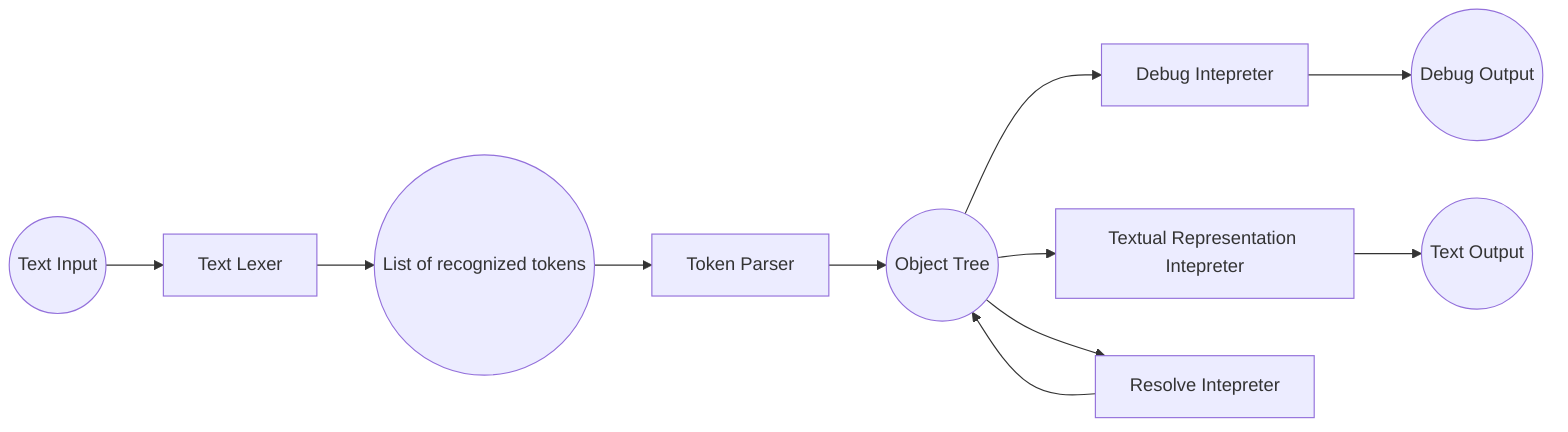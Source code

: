 graph LR
    Input((Text Input))
    DebugOutput((Debug Output))
    TextOutput((Text Output))
	LexifiedInput((List of recognized tokens))
	Tree((Object Tree))
	Lexer[Text Lexer]
	Parser[Token Parser]
	DebugIntepreter[Debug Intepreter]
	TextIntepreter[Textual Representation Intepreter]
	ResolveIntepreter[Resolve Intepreter]
	Input-->Lexer
	Lexer-->LexifiedInput
	LexifiedInput-->Parser
	Parser-->Tree
	Tree-->ResolveIntepreter
	Tree-->DebugIntepreter
	Tree-->TextIntepreter
	ResolveIntepreter-->Tree
	DebugIntepreter-->DebugOutput
	TextIntepreter-->TextOutput